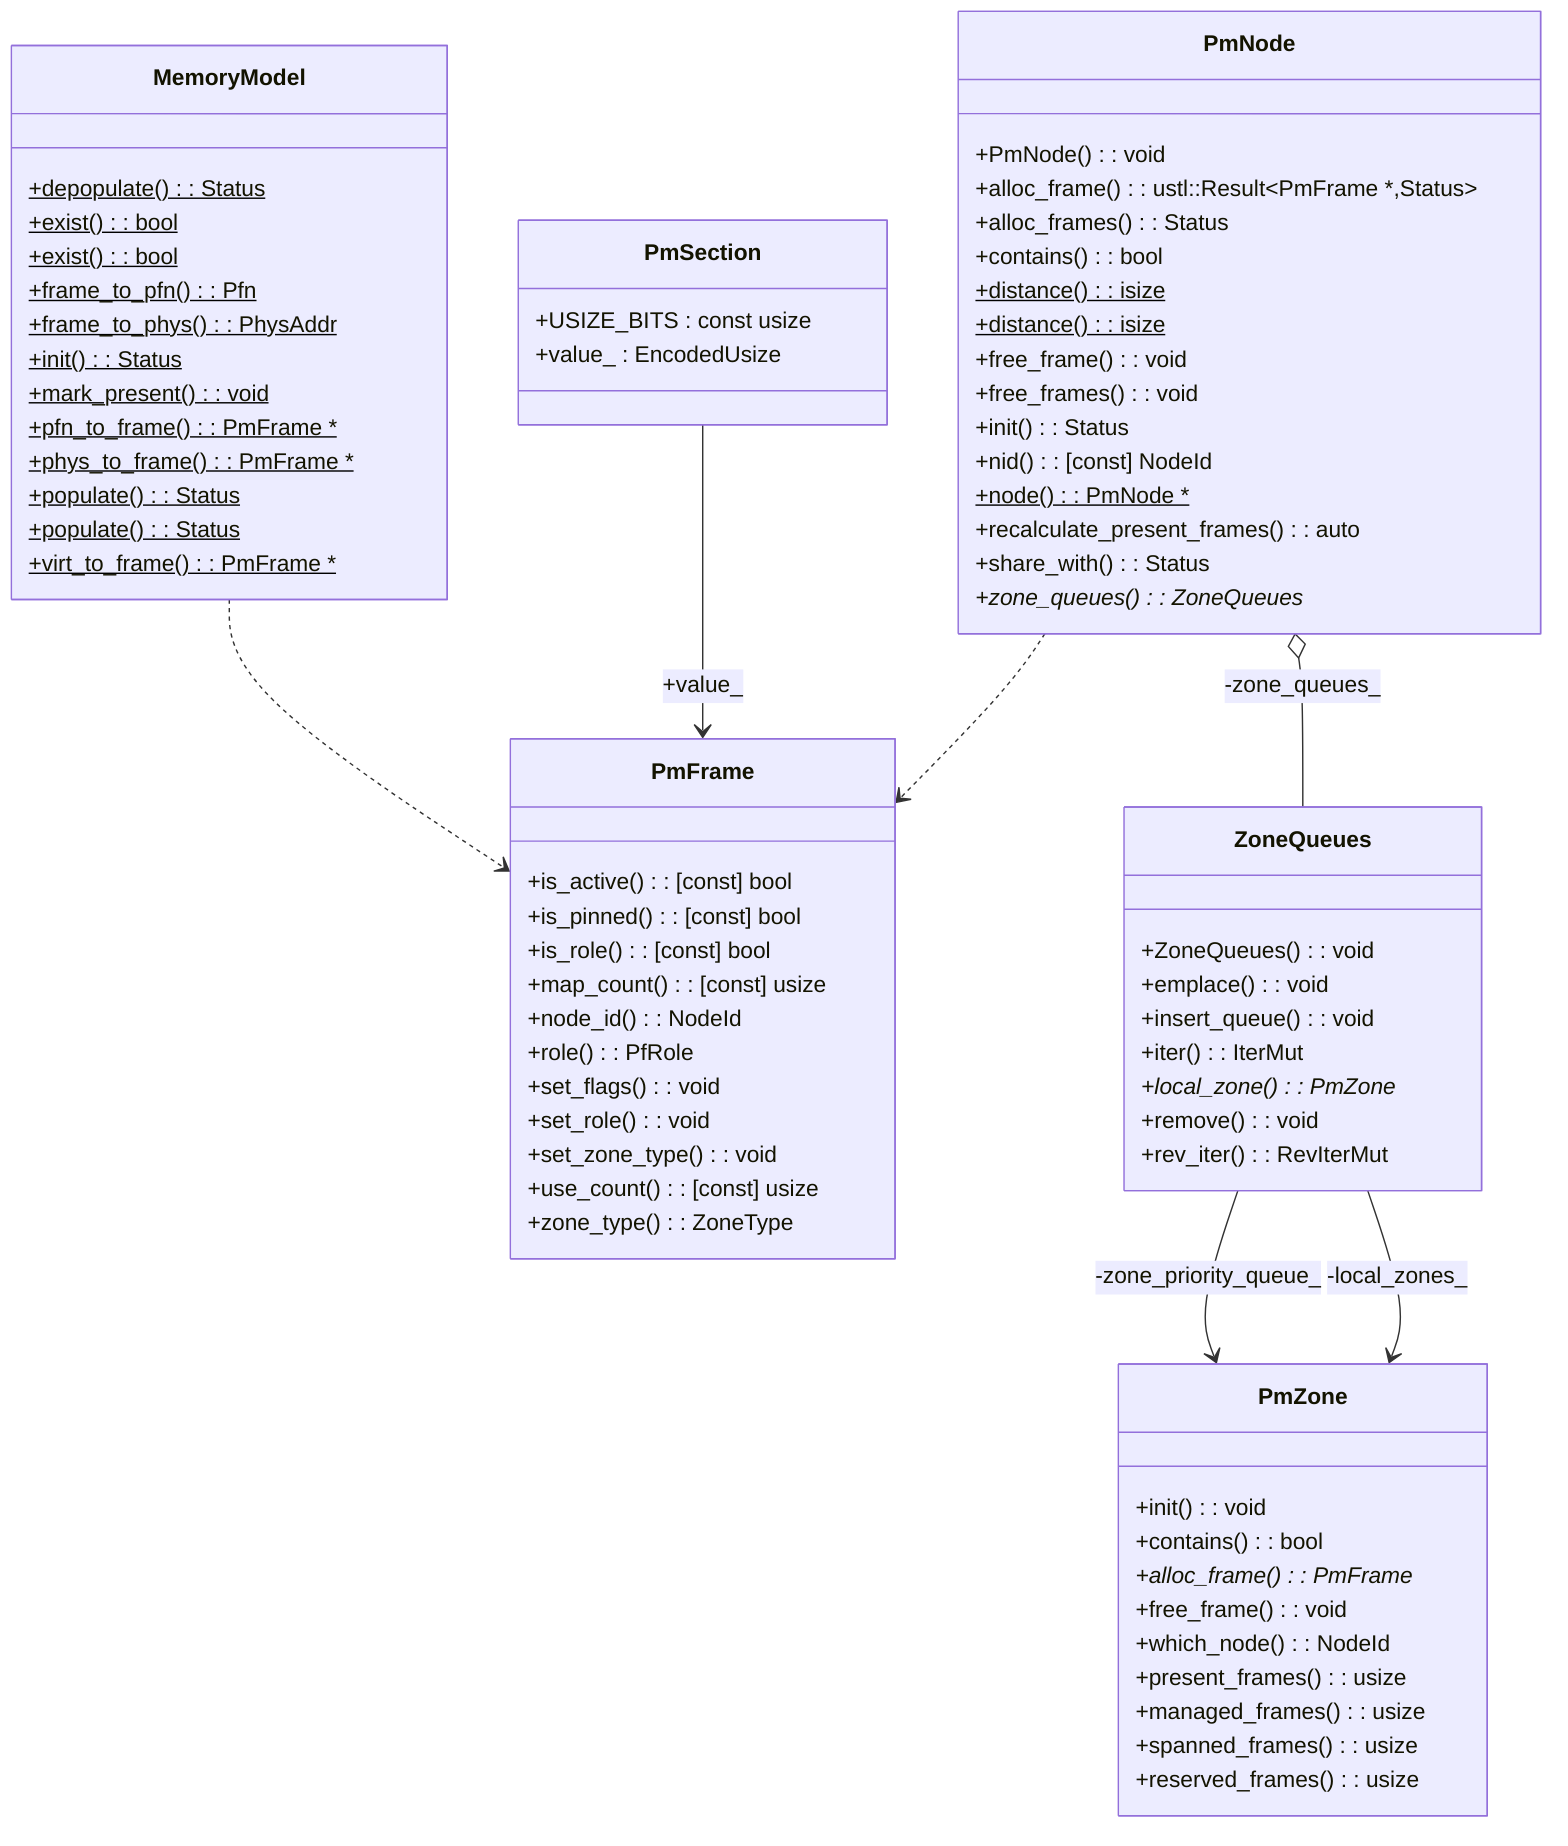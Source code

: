classDiagram
    class C_0012084540337927129104["PmFrame"]
    class C_0012084540337927129104 {
        +is_active() : [const] bool
        +is_pinned() : [const] bool
        +is_role() : [const] bool
        +map_count() : [const] usize
        +node_id() : NodeId
        +role() : PfRole
        +set_flags() : void
        +set_role() : void
        +set_zone_type() : void
        +use_count() : [const] usize
        +zone_type() : ZoneType
    }
    class C_0012301414232530644096["ZoneQueues"]
    class C_0012301414232530644096 {
        +ZoneQueues() : void
        +emplace() : void
        +insert_queue() : void
        +iter() : IterMut
        +local_zone() : PmZone *
        +remove() : void
        +rev_iter() : RevIterMut
    }
    class C_0004253120382783230542["PmNode"]
    class C_0004253120382783230542 {
        +PmNode() : void
        +alloc_frame() : ustl::Result&lt;PmFrame *,Status&gt;
        +alloc_frames() : Status
        +contains() : bool
        +distance() : isize$
        +distance() : isize$
        +free_frame() : void
        +free_frames() : void
        +init() : Status
        +nid() : [const] NodeId
        +node() : PmNode *$
        +recalculate_present_frames() : auto
        +share_with() : Status
        +zone_queues() : ZoneQueues *
    }
    class C_0002364475966123379245["PmZone"]
    class C_0002364475966123379245 {
        +init() : void
        +contains() : bool
        +alloc_frame() : PmFrame *
        +free_frame() : void
        +which_node() : NodeId
        +present_frames() : usize
        +managed_frames() : usize
        +spanned_frames() : usize
        +reserved_frames() : usize
    }
    class C_0011326831433767179894["PmSection"]
    class C_0011326831433767179894 {
        +USIZE_BITS : const usize
        +value_ : EncodedUsize
    }
    class C_0005132849283621825883["MemoryModel"]
    class C_0005132849283621825883 {
        +depopulate() : Status$
        +exist() : bool$
        +exist() : bool$
        +frame_to_pfn() : Pfn$
        +frame_to_phys() : PhysAddr$
        +init() : Status$
        +mark_present() : void$
        +pfn_to_frame() : PmFrame *$
        +phys_to_frame() : PmFrame *$
        +populate() : Status$
        +populate() : Status$
        +virt_to_frame() : PmFrame *$
    }
    C_0012301414232530644096 --> C_0002364475966123379245 : -local_zones_
    C_0012301414232530644096 --> C_0002364475966123379245 : -zone_priority_queue_
    C_0004253120382783230542 ..> C_0012084540337927129104 : 
    C_0004253120382783230542 o-- C_0012301414232530644096 : -zone_queues_
    C_0011326831433767179894 --> C_0012084540337927129104 : +value_
    C_0005132849283621825883 ..> C_0012084540337927129104 : 

%% Generated with clang-uml, version 0.6.0
%% LLVM version Ubuntu clang version 19.1.7 (++20250114103332+cd708029e0b2-1~exp1~20250114103446.78)